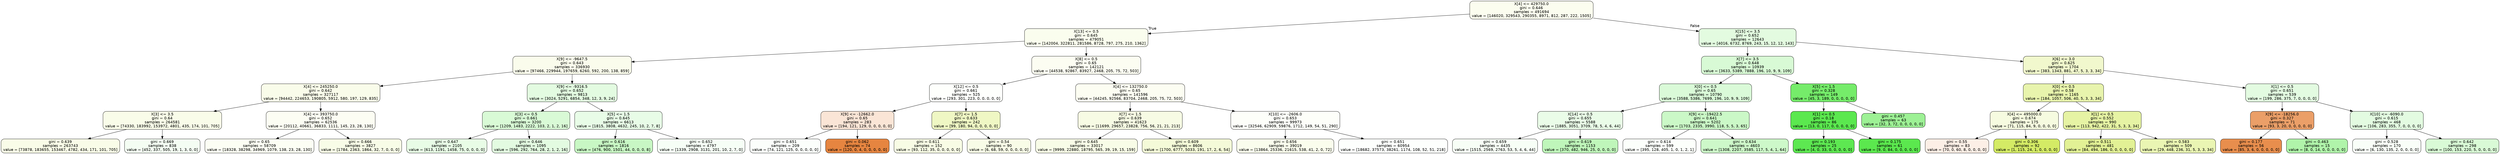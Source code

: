 digraph Tree {
node [shape=box, style="filled, rounded", color="black", fontname=helvetica] ;
edge [fontname=helvetica] ;
0 [label="X[4] <= 429750.0\ngini = 0.646\nsamples = 491694\nvalue = [146020, 329543, 290355, 8971, 812, 287, 222, 1505]", fillcolor="#fbfdef"] ;
1 [label="X[13] <= 0.5\ngini = 0.645\nsamples = 479051\nvalue = [142004, 322811, 281586, 8728, 797, 275, 210, 1362]", fillcolor="#fafdee"] ;
0 -> 1 [labeldistance=2.5, labelangle=45, headlabel="True"] ;
2 [label="X[9] <= -9647.5\ngini = 0.643\nsamples = 336930\nvalue = [97466, 229944, 197659, 6260, 592, 200, 138, 859]", fillcolor="#fafcec"] ;
1 -> 2 ;
3 [label="X[4] <= 245250.0\ngini = 0.642\nsamples = 327117\nvalue = [94442, 224653, 190805, 5912, 580, 197, 129, 835]", fillcolor="#f9fcea"] ;
2 -> 3 ;
4 [label="X[3] <= 3.5\ngini = 0.64\nsamples = 264581\nvalue = [74330, 183992, 153972, 4801, 435, 174, 101, 705]", fillcolor="#f9fce9"] ;
3 -> 4 ;
5 [label="gini = 0.639\nsamples = 263743\nvalue = [73878, 183655, 153467, 4782, 434, 171, 101, 705]", fillcolor="#f9fce8"] ;
4 -> 5 ;
6 [label="gini = 0.669\nsamples = 838\nvalue = [452, 337, 505, 19, 1, 3, 0, 0]", fillcolor="#f4fdf3"] ;
4 -> 6 ;
7 [label="X[4] <= 393750.0\ngini = 0.652\nsamples = 62536\nvalue = [20112, 40661, 36833, 1111, 145, 23, 28, 130]", fillcolor="#fcfdf3"] ;
3 -> 7 ;
8 [label="gini = 0.65\nsamples = 58709\nvalue = [18328, 38298, 34969, 1079, 138, 23, 28, 130]", fillcolor="#fcfef4"] ;
7 -> 8 ;
9 [label="gini = 0.666\nsamples = 3827\nvalue = [1784, 2363, 1864, 32, 7, 0, 0, 0]", fillcolor="#f8fce7"] ;
7 -> 9 ;
10 [label="X[9] <= -9316.5\ngini = 0.652\nsamples = 9813\nvalue = [3024, 5291, 6854, 348, 12, 3, 9, 24]", fillcolor="#e3fbe1"] ;
2 -> 10 ;
11 [label="X[3] <= 0.5\ngini = 0.661\nsamples = 3200\nvalue = [1209, 1483, 2222, 103, 2, 1, 2, 16]", fillcolor="#d9fad6"] ;
10 -> 11 ;
12 [label="gini = 0.647\nsamples = 2105\nvalue = [613, 1191, 1458, 75, 0, 0, 0, 0]", fillcolor="#e8fce6"] ;
11 -> 12 ;
13 [label="gini = 0.646\nsamples = 1095\nvalue = [596, 292, 764, 28, 2, 1, 2, 16]", fillcolor="#e3fbe1"] ;
11 -> 13 ;
14 [label="X[5] <= 1.5\ngini = 0.645\nsamples = 6613\nvalue = [1815, 3808, 4632, 245, 10, 2, 7, 8]", fillcolor="#e8fce7"] ;
10 -> 14 ;
15 [label="gini = 0.616\nsamples = 1816\nvalue = [476, 900, 1501, 44, 0, 0, 0, 8]", fillcolor="#c8f7c4"] ;
14 -> 15 ;
16 [label="gini = 0.652\nsamples = 4797\nvalue = [1339, 2908, 3131, 201, 10, 2, 7, 0]", fillcolor="#f6fef6"] ;
14 -> 16 ;
17 [label="X[8] <= 0.5\ngini = 0.65\nsamples = 142121\nvalue = [44538, 92867, 83927, 2468, 205, 75, 72, 503]", fillcolor="#fcfdf2"] ;
1 -> 17 ;
18 [label="X[12] <= 0.5\ngini = 0.661\nsamples = 525\nvalue = [293, 301, 223, 0, 0, 0, 0, 0]", fillcolor="#fefffc"] ;
17 -> 18 ;
19 [label="X[9] <= -12662.0\ngini = 0.65\nsamples = 283\nvalue = [194, 121, 129, 0, 0, 0, 0, 0]", fillcolor="#fae5d6"] ;
18 -> 19 ;
20 [label="gini = 0.651\nsamples = 209\nvalue = [74, 121, 125, 0, 0, 0, 0, 0]", fillcolor="#fbfefb"] ;
19 -> 20 ;
21 [label="gini = 0.062\nsamples = 74\nvalue = [120, 0, 4, 0, 0, 0, 0, 0]", fillcolor="#e68540"] ;
19 -> 21 ;
22 [label="X[7] <= 1.5\ngini = 0.633\nsamples = 242\nvalue = [99, 180, 94, 0, 0, 0, 0, 0]", fillcolor="#eff7c4"] ;
18 -> 22 ;
23 [label="gini = 0.611\nsamples = 152\nvalue = [93, 112, 35, 0, 0, 0, 0, 0]", fillcolor="#f8fce5"] ;
22 -> 23 ;
24 [label="gini = 0.54\nsamples = 90\nvalue = [6, 68, 59, 0, 0, 0, 0, 0]", fillcolor="#f8fce7"] ;
22 -> 24 ;
25 [label="X[4] <= 132750.0\ngini = 0.65\nsamples = 141596\nvalue = [44245, 92566, 83704, 2468, 205, 75, 72, 503]", fillcolor="#fcfdf2"] ;
17 -> 25 ;
26 [label="X[7] <= 1.5\ngini = 0.639\nsamples = 41623\nvalue = [11699, 29657, 23828, 756, 56, 21, 21, 213]", fillcolor="#f7fbe4"] ;
25 -> 26 ;
27 [label="gini = 0.645\nsamples = 33017\nvalue = [9999, 22880, 18795, 565, 39, 19, 15, 159]", fillcolor="#f8fce7"] ;
26 -> 27 ;
28 [label="gini = 0.609\nsamples = 8606\nvalue = [1700, 6777, 5033, 191, 17, 2, 6, 54]", fillcolor="#f4fad8"] ;
26 -> 28 ;
29 [label="X[10] <= -2606.0\ngini = 0.653\nsamples = 99973\nvalue = [32546, 62909, 59876, 1712, 149, 54, 51, 290]", fillcolor="#fdfef9"] ;
25 -> 29 ;
30 [label="gini = 0.656\nsamples = 39019\nvalue = [13864, 25336, 21615, 538, 41, 2, 0, 72]", fillcolor="#fafded"] ;
29 -> 30 ;
31 [label="gini = 0.651\nsamples = 60954\nvalue = [18682, 37573, 38261, 1174, 108, 52, 51, 218]", fillcolor="#fdfffd"] ;
29 -> 31 ;
32 [label="X[15] <= 3.5\ngini = 0.652\nsamples = 12643\nvalue = [4016, 6732, 8769, 243, 15, 12, 12, 143]", fillcolor="#e3fbe0"] ;
0 -> 32 [labeldistance=2.5, labelangle=-45, headlabel="False"] ;
33 [label="X[7] <= 3.5\ngini = 0.648\nsamples = 10939\nvalue = [3633, 5389, 7888, 196, 10, 9, 9, 109]", fillcolor="#d8fad5"] ;
32 -> 33 ;
34 [label="X[0] <= 0.5\ngini = 0.65\nsamples = 10790\nvalue = [3588, 5386, 7699, 196, 10, 9, 9, 109]", fillcolor="#dafad8"] ;
33 -> 34 ;
35 [label="X[14] <= 0.5\ngini = 0.655\nsamples = 5588\nvalue = [1885, 3051, 3709, 78, 5, 4, 6, 44]", fillcolor="#eafce8"] ;
34 -> 35 ;
36 [label="gini = 0.659\nsamples = 4435\nvalue = [1515, 2569, 2763, 53, 5, 4, 6, 44]", fillcolor="#f7fef6"] ;
35 -> 36 ;
37 [label="gini = 0.619\nsamples = 1153\nvalue = [370, 482, 946, 25, 0, 0, 0, 0]", fillcolor="#bff6ba"] ;
35 -> 37 ;
38 [label="X[9] <= -19422.5\ngini = 0.641\nsamples = 5202\nvalue = [1703, 2335, 3990, 118, 5, 5, 3, 65]", fillcolor="#cbf8c7"] ;
34 -> 38 ;
39 [label="gini = 0.614\nsamples = 599\nvalue = [395, 128, 405, 1, 0, 1, 2, 1]", fillcolor="#fcfffb"] ;
38 -> 39 ;
40 [label="gini = 0.634\nsamples = 4603\nvalue = [1308, 2207, 3585, 117, 5, 4, 1, 64]", fillcolor="#cdf8c9"] ;
38 -> 40 ;
41 [label="X[5] <= 1.5\ngini = 0.328\nsamples = 149\nvalue = [45, 3, 189, 0, 0, 0, 0, 0]", fillcolor="#75ec6a"] ;
33 -> 41 ;
42 [label="X[1] <= 0.5\ngini = 0.18\nsamples = 86\nvalue = [13, 0, 117, 0, 0, 0, 0, 0]", fillcolor="#5be84f"] ;
41 -> 42 ;
43 [label="gini = 0.193\nsamples = 25\nvalue = [4, 0, 33, 0, 0, 0, 0, 0]", fillcolor="#5de851"] ;
42 -> 43 ;
44 [label="gini = 0.175\nsamples = 61\nvalue = [9, 0, 84, 0, 0, 0, 0, 0]", fillcolor="#5be84e"] ;
42 -> 44 ;
45 [label="gini = 0.457\nsamples = 63\nvalue = [32, 3, 72, 0, 0, 0, 0, 0]", fillcolor="#9df195"] ;
41 -> 45 ;
46 [label="X[6] <= 3.0\ngini = 0.625\nsamples = 1704\nvalue = [383, 1343, 881, 47, 5, 3, 3, 34]", fillcolor="#f1f8cd"] ;
32 -> 46 ;
47 [label="X[0] <= 0.5\ngini = 0.58\nsamples = 1165\nvalue = [184, 1057, 506, 40, 5, 3, 3, 34]", fillcolor="#e8f4ad"] ;
46 -> 47 ;
48 [label="X[4] <= 495000.0\ngini = 0.674\nsamples = 175\nvalue = [71, 115, 84, 9, 0, 0, 0, 0]", fillcolor="#f6fbe0"] ;
47 -> 48 ;
49 [label="gini = 0.55\nsamples = 83\nvalue = [70, 0, 60, 8, 0, 0, 0, 0]", fillcolor="#fcefe6"] ;
48 -> 49 ;
50 [label="gini = 0.306\nsamples = 92\nvalue = [1, 115, 24, 1, 0, 0, 0, 0]", fillcolor="#d4eb65"] ;
48 -> 50 ;
51 [label="X[1] <= 0.5\ngini = 0.552\nsamples = 990\nvalue = [113, 942, 422, 31, 5, 3, 3, 34]", fillcolor="#e6f3a4"] ;
47 -> 51 ;
52 [label="gini = 0.511\nsamples = 481\nvalue = [84, 494, 186, 0, 0, 0, 0, 0]", fillcolor="#e2f195"] ;
51 -> 52 ;
53 [label="gini = 0.583\nsamples = 509\nvalue = [29, 448, 236, 31, 5, 3, 3, 34]", fillcolor="#eaf5b3"] ;
51 -> 53 ;
54 [label="X[1] <= 0.5\ngini = 0.651\nsamples = 539\nvalue = [199, 286, 375, 7, 0, 0, 0, 0]", fillcolor="#e3fbe1"] ;
46 -> 54 ;
55 [label="X[9] <= -18256.0\ngini = 0.327\nsamples = 71\nvalue = [93, 3, 20, 0, 0, 0, 0, 0]", fillcolor="#eb9f68"] ;
54 -> 55 ;
56 [label="gini = 0.177\nsamples = 56\nvalue = [85, 3, 6, 0, 0, 0, 0, 0]", fillcolor="#e88e4d"] ;
55 -> 56 ;
57 [label="gini = 0.463\nsamples = 15\nvalue = [8, 0, 14, 0, 0, 0, 0, 0]", fillcolor="#b0f4aa"] ;
55 -> 57 ;
58 [label="X[10] <= -6090.0\ngini = 0.615\nsamples = 468\nvalue = [106, 283, 355, 7, 0, 0, 0, 0]", fillcolor="#e3fbe1"] ;
54 -> 58 ;
59 [label="gini = 0.528\nsamples = 170\nvalue = [6, 130, 135, 2, 0, 0, 0, 0]", fillcolor="#f9fef8"] ;
58 -> 59 ;
60 [label="gini = 0.642\nsamples = 298\nvalue = [100, 153, 220, 5, 0, 0, 0, 0]", fillcolor="#d9fad6"] ;
58 -> 60 ;
}